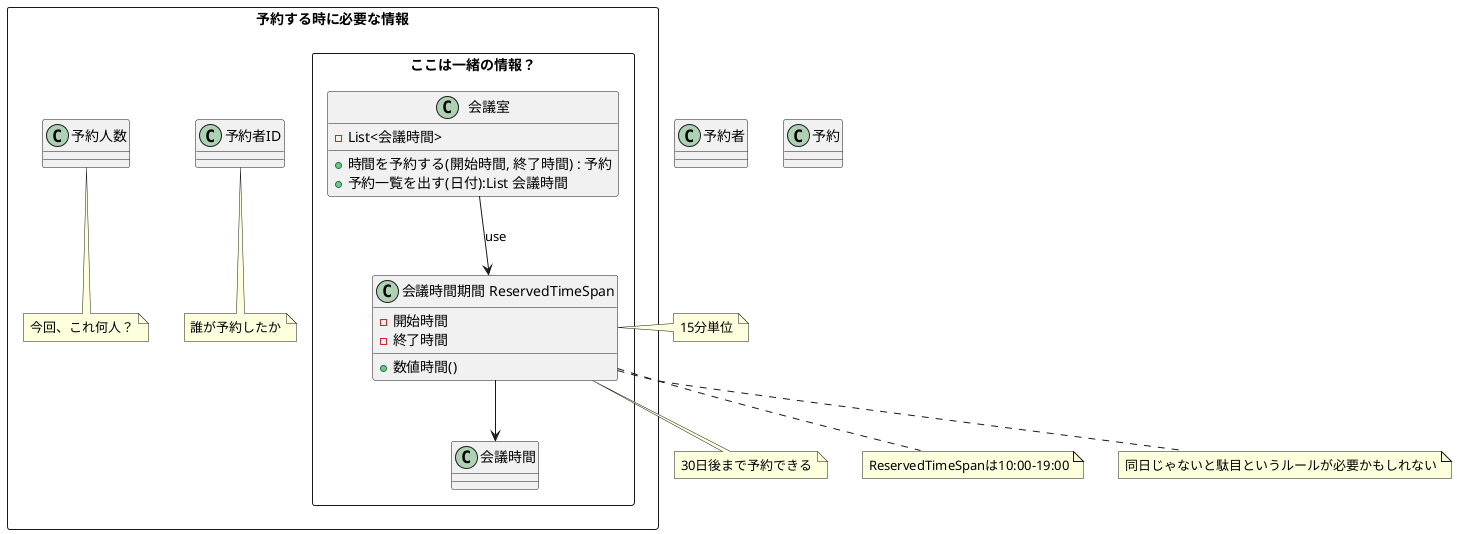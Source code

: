 @startuml

class 予約者
class 予約

rectangle 予約する時に必要な情報 {
    class 予約者ID
    rectangle ここは一緒の情報？ {
        class "会議室" as MeetingRooms
        {
            - List<会議時間>
            + 時間を予約する(開始時間, 終了時間) : 予約
            + 予約一覧を出す(日付):List 会議時間
        }
        class "会議時間期間 ReservedTimeSpan" as ReservedTimeSpan {
            - 開始時間
            - 終了時間
            + 数値時間() 
        }
        class "会議時間" as ReservedTime {

        }
    }
    ReservedTimeSpan --> ReservedTime
    MeetingRooms --> ReservedTimeSpan : use
    class 予約人数
    class 予約者ID
    note bottom of 予約者ID
    誰が予約したか
    end note 
    note bottom of 予約人数
    今回、これ何人？
    end note
}

note right of ReservedTimeSpan
15分単位
end note
note bottom of ReservedTimeSpan
30日後まで予約できる
end note
note bottom of ReservedTimeSpan
ReservedTimeSpanは10:00-19:00
end note

note bottom of ReservedTimeSpan
同日じゃないと駄目というルールが必要かもしれない
end note

@enduml